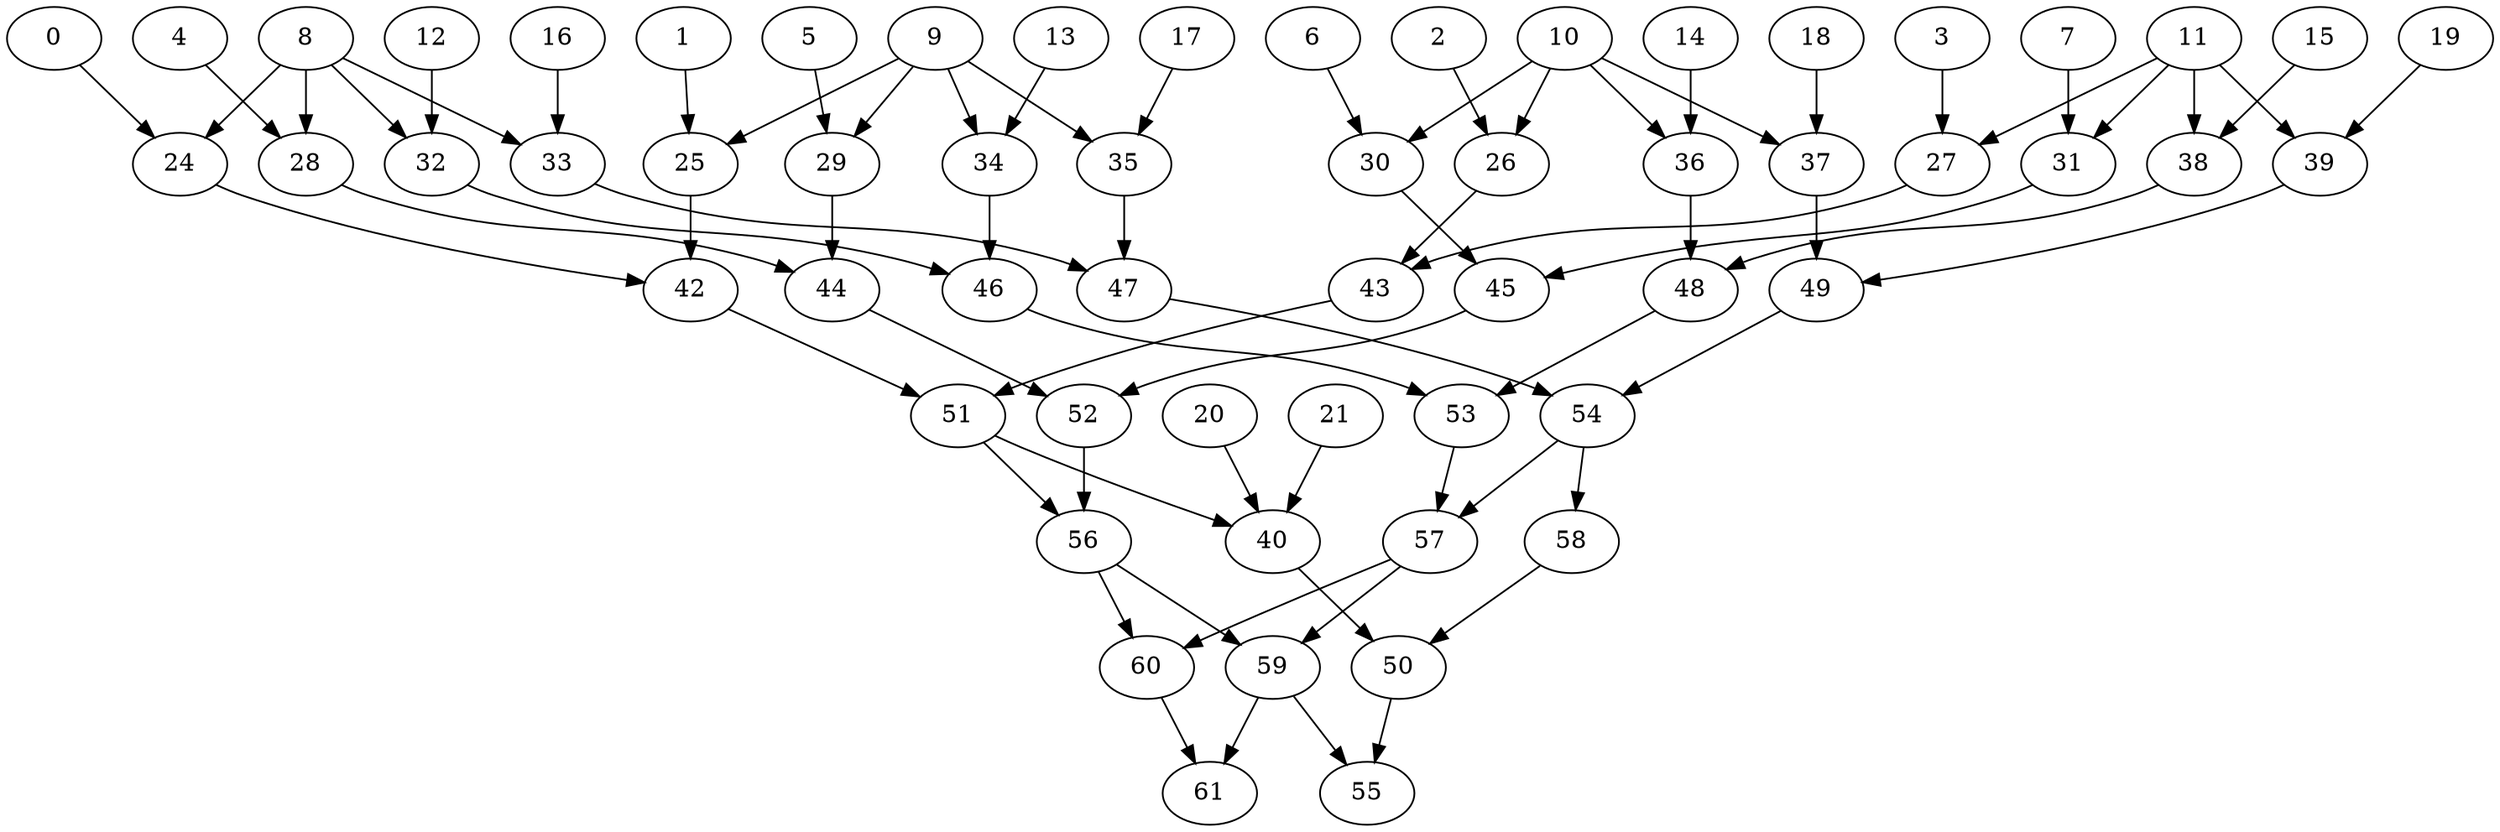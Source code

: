 digraph G {
    0;
    24;
    42;
    1;
    25;
    2;
    26;
    43;
    3;
    27;
    4;
    28;
    44;
    5;
    29;
    6;
    30;
    45;
    7;
    31;
    8;
    32;
    33;
    46;
    47;
    9;
    34;
    35;
    10;
    36;
    37;
    48;
    49;
    11;
    38;
    39;
    12;
    13;
    14;
    15;
    16;
    17;
    18;
    19;
    20;
    40;
    50;
    21;
    51;
    52;
    53;
    54;
    55;
    56;
    57;
    58;
    59;
    60;
    61;
    0 -> 24 [w=0];
    24 -> 42 [w=0];
    42 -> 51 [w=4];
    1 -> 25 [w=0];
    25 -> 42 [w=0];
    2 -> 26 [w=0];
    26 -> 43 [w=1];
    43 -> 51 [w=4];
    3 -> 27 [w=4];
    27 -> 43 [w=0];
    4 -> 28 [w=0];
    28 -> 44 [w=0];
    44 -> 52 [w=6];
    5 -> 29 [w=1];
    29 -> 44 [w=1];
    6 -> 30 [w=0];
    30 -> 45 [w=1];
    45 -> 52 [w=4];
    7 -> 31 [w=0];
    31 -> 45 [w=0];
    8 -> 24 [w=0];
    8 -> 28 [w=3];
    8 -> 32 [w=0];
    8 -> 33 [w=0];
    32 -> 46 [w=0];
    33 -> 47 [w=0];
    46 -> 53 [w=0];
    47 -> 54 [w=0];
    9 -> 25 [w=0];
    9 -> 29 [w=0];
    9 -> 34 [w=2];
    9 -> 35 [w=4];
    34 -> 46 [w=2];
    35 -> 47 [w=0];
    10 -> 26 [w=0];
    10 -> 30 [w=1];
    10 -> 36 [w=5];
    10 -> 37 [w=0];
    36 -> 48 [w=0];
    37 -> 49 [w=0];
    48 -> 53 [w=2];
    49 -> 54 [w=1];
    11 -> 27 [w=0];
    11 -> 31 [w=7];
    11 -> 38 [w=0];
    11 -> 39 [w=1];
    38 -> 48 [w=2];
    39 -> 49 [w=2];
    12 -> 32 [w=0];
    13 -> 34 [w=0];
    14 -> 36 [w=0];
    15 -> 38 [w=1];
    16 -> 33 [w=0];
    17 -> 35 [w=0];
    18 -> 37 [w=0];
    19 -> 39 [w=0];
    20 -> 40 [w=0];
    40 -> 50 [w=6];
    50 -> 55 [w=0];
    21 -> 40 [w=0];
    51 -> 40 [w=0];
    51 -> 56 [w=0];
    52 -> 56 [w=1];
    53 -> 57 [w=0];
    54 -> 57 [w=0];
    54 -> 58 [w=0];
    56 -> 59 [w=2];
    56 -> 60 [w=1];
    57 -> 59 [w=4];
    57 -> 60 [w=3];
    58 -> 50 [w=0];
    59 -> 55 [w=8];
    59 -> 61 [w=0];
    60 -> 61 [w=1];
}
